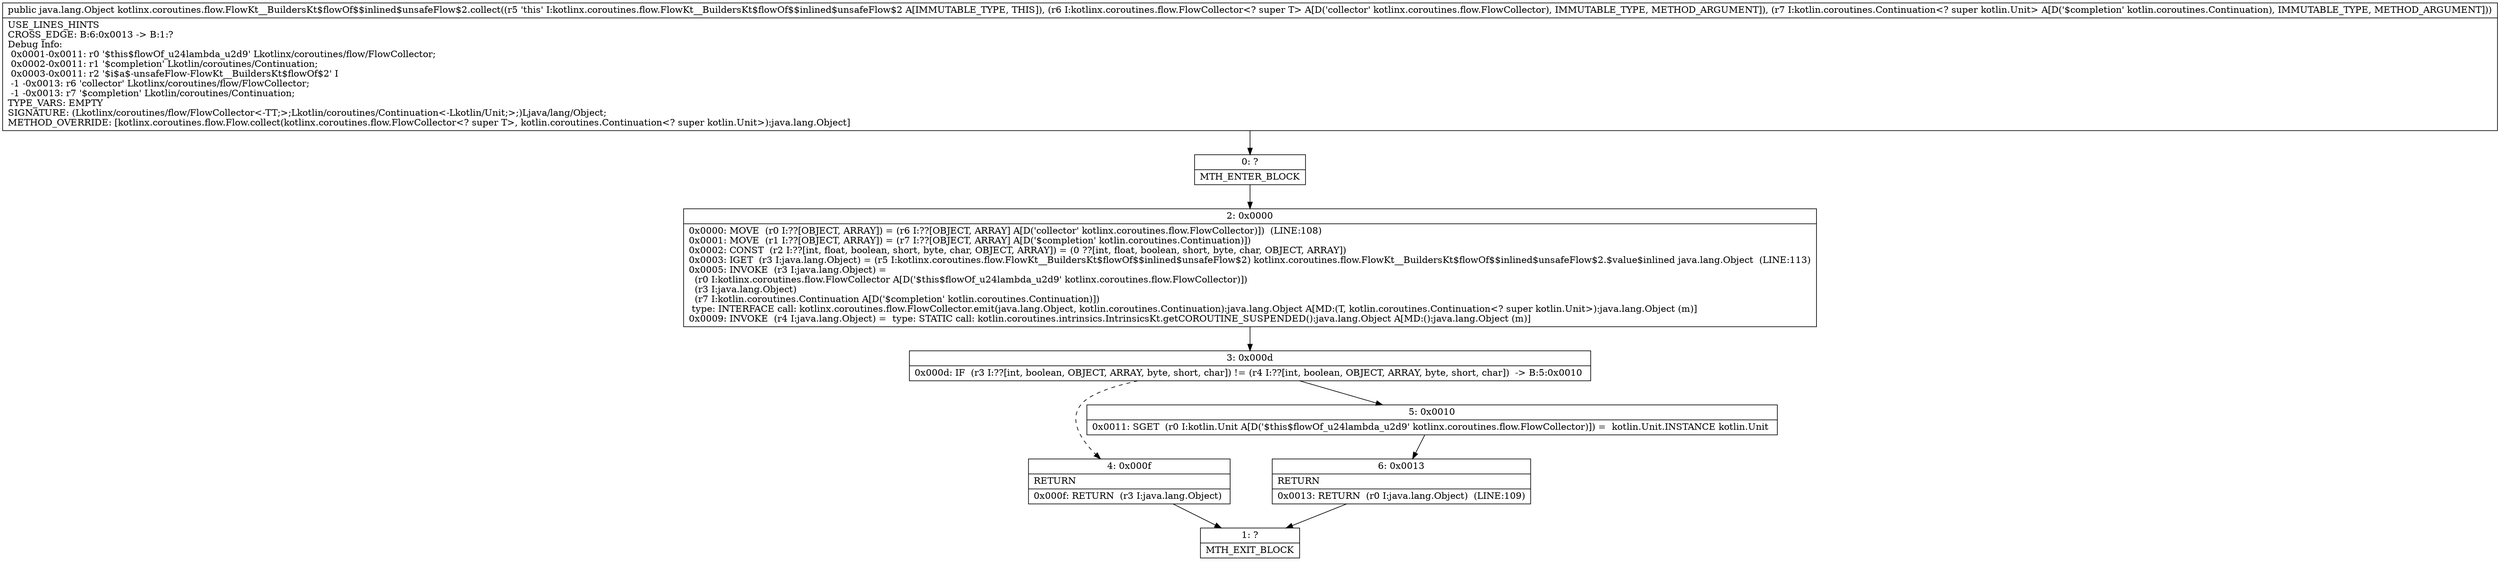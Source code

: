digraph "CFG forkotlinx.coroutines.flow.FlowKt__BuildersKt$flowOf$$inlined$unsafeFlow$2.collect(Lkotlinx\/coroutines\/flow\/FlowCollector;Lkotlin\/coroutines\/Continuation;)Ljava\/lang\/Object;" {
Node_0 [shape=record,label="{0\:\ ?|MTH_ENTER_BLOCK\l}"];
Node_2 [shape=record,label="{2\:\ 0x0000|0x0000: MOVE  (r0 I:??[OBJECT, ARRAY]) = (r6 I:??[OBJECT, ARRAY] A[D('collector' kotlinx.coroutines.flow.FlowCollector)])  (LINE:108)\l0x0001: MOVE  (r1 I:??[OBJECT, ARRAY]) = (r7 I:??[OBJECT, ARRAY] A[D('$completion' kotlin.coroutines.Continuation)]) \l0x0002: CONST  (r2 I:??[int, float, boolean, short, byte, char, OBJECT, ARRAY]) = (0 ??[int, float, boolean, short, byte, char, OBJECT, ARRAY]) \l0x0003: IGET  (r3 I:java.lang.Object) = (r5 I:kotlinx.coroutines.flow.FlowKt__BuildersKt$flowOf$$inlined$unsafeFlow$2) kotlinx.coroutines.flow.FlowKt__BuildersKt$flowOf$$inlined$unsafeFlow$2.$value$inlined java.lang.Object  (LINE:113)\l0x0005: INVOKE  (r3 I:java.lang.Object) = \l  (r0 I:kotlinx.coroutines.flow.FlowCollector A[D('$this$flowOf_u24lambda_u2d9' kotlinx.coroutines.flow.FlowCollector)])\l  (r3 I:java.lang.Object)\l  (r7 I:kotlin.coroutines.Continuation A[D('$completion' kotlin.coroutines.Continuation)])\l type: INTERFACE call: kotlinx.coroutines.flow.FlowCollector.emit(java.lang.Object, kotlin.coroutines.Continuation):java.lang.Object A[MD:(T, kotlin.coroutines.Continuation\<? super kotlin.Unit\>):java.lang.Object (m)]\l0x0009: INVOKE  (r4 I:java.lang.Object) =  type: STATIC call: kotlin.coroutines.intrinsics.IntrinsicsKt.getCOROUTINE_SUSPENDED():java.lang.Object A[MD:():java.lang.Object (m)]\l}"];
Node_3 [shape=record,label="{3\:\ 0x000d|0x000d: IF  (r3 I:??[int, boolean, OBJECT, ARRAY, byte, short, char]) != (r4 I:??[int, boolean, OBJECT, ARRAY, byte, short, char])  \-\> B:5:0x0010 \l}"];
Node_4 [shape=record,label="{4\:\ 0x000f|RETURN\l|0x000f: RETURN  (r3 I:java.lang.Object) \l}"];
Node_1 [shape=record,label="{1\:\ ?|MTH_EXIT_BLOCK\l}"];
Node_5 [shape=record,label="{5\:\ 0x0010|0x0011: SGET  (r0 I:kotlin.Unit A[D('$this$flowOf_u24lambda_u2d9' kotlinx.coroutines.flow.FlowCollector)]) =  kotlin.Unit.INSTANCE kotlin.Unit \l}"];
Node_6 [shape=record,label="{6\:\ 0x0013|RETURN\l|0x0013: RETURN  (r0 I:java.lang.Object)  (LINE:109)\l}"];
MethodNode[shape=record,label="{public java.lang.Object kotlinx.coroutines.flow.FlowKt__BuildersKt$flowOf$$inlined$unsafeFlow$2.collect((r5 'this' I:kotlinx.coroutines.flow.FlowKt__BuildersKt$flowOf$$inlined$unsafeFlow$2 A[IMMUTABLE_TYPE, THIS]), (r6 I:kotlinx.coroutines.flow.FlowCollector\<? super T\> A[D('collector' kotlinx.coroutines.flow.FlowCollector), IMMUTABLE_TYPE, METHOD_ARGUMENT]), (r7 I:kotlin.coroutines.Continuation\<? super kotlin.Unit\> A[D('$completion' kotlin.coroutines.Continuation), IMMUTABLE_TYPE, METHOD_ARGUMENT]))  | USE_LINES_HINTS\lCROSS_EDGE: B:6:0x0013 \-\> B:1:?\lDebug Info:\l  0x0001\-0x0011: r0 '$this$flowOf_u24lambda_u2d9' Lkotlinx\/coroutines\/flow\/FlowCollector;\l  0x0002\-0x0011: r1 '$completion' Lkotlin\/coroutines\/Continuation;\l  0x0003\-0x0011: r2 '$i$a$\-unsafeFlow\-FlowKt__BuildersKt$flowOf$2' I\l  \-1 \-0x0013: r6 'collector' Lkotlinx\/coroutines\/flow\/FlowCollector;\l  \-1 \-0x0013: r7 '$completion' Lkotlin\/coroutines\/Continuation;\lTYPE_VARS: EMPTY\lSIGNATURE: (Lkotlinx\/coroutines\/flow\/FlowCollector\<\-TT;\>;Lkotlin\/coroutines\/Continuation\<\-Lkotlin\/Unit;\>;)Ljava\/lang\/Object;\lMETHOD_OVERRIDE: [kotlinx.coroutines.flow.Flow.collect(kotlinx.coroutines.flow.FlowCollector\<? super T\>, kotlin.coroutines.Continuation\<? super kotlin.Unit\>):java.lang.Object]\l}"];
MethodNode -> Node_0;Node_0 -> Node_2;
Node_2 -> Node_3;
Node_3 -> Node_4[style=dashed];
Node_3 -> Node_5;
Node_4 -> Node_1;
Node_5 -> Node_6;
Node_6 -> Node_1;
}

